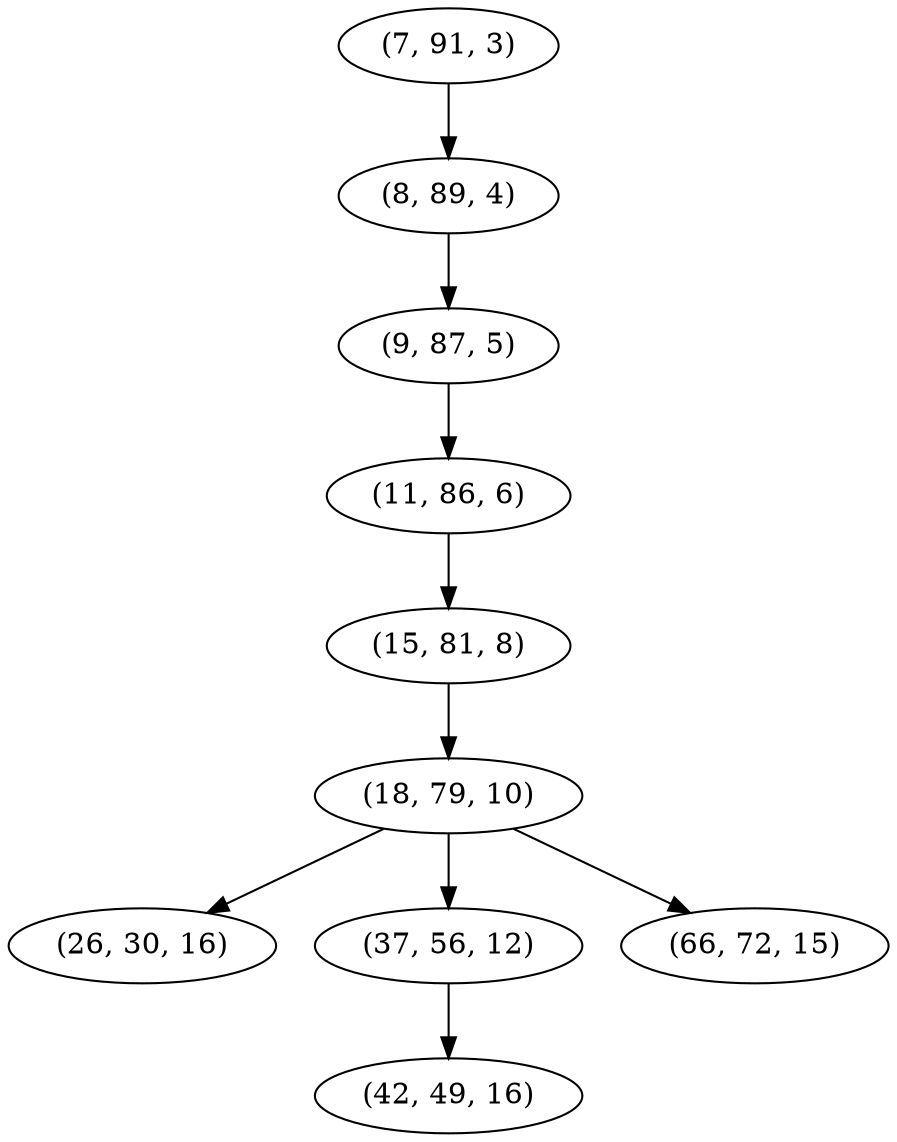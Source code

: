 digraph tree {
    "(7, 91, 3)";
    "(8, 89, 4)";
    "(9, 87, 5)";
    "(11, 86, 6)";
    "(15, 81, 8)";
    "(18, 79, 10)";
    "(26, 30, 16)";
    "(37, 56, 12)";
    "(42, 49, 16)";
    "(66, 72, 15)";
    "(7, 91, 3)" -> "(8, 89, 4)";
    "(8, 89, 4)" -> "(9, 87, 5)";
    "(9, 87, 5)" -> "(11, 86, 6)";
    "(11, 86, 6)" -> "(15, 81, 8)";
    "(15, 81, 8)" -> "(18, 79, 10)";
    "(18, 79, 10)" -> "(26, 30, 16)";
    "(18, 79, 10)" -> "(37, 56, 12)";
    "(18, 79, 10)" -> "(66, 72, 15)";
    "(37, 56, 12)" -> "(42, 49, 16)";
}
